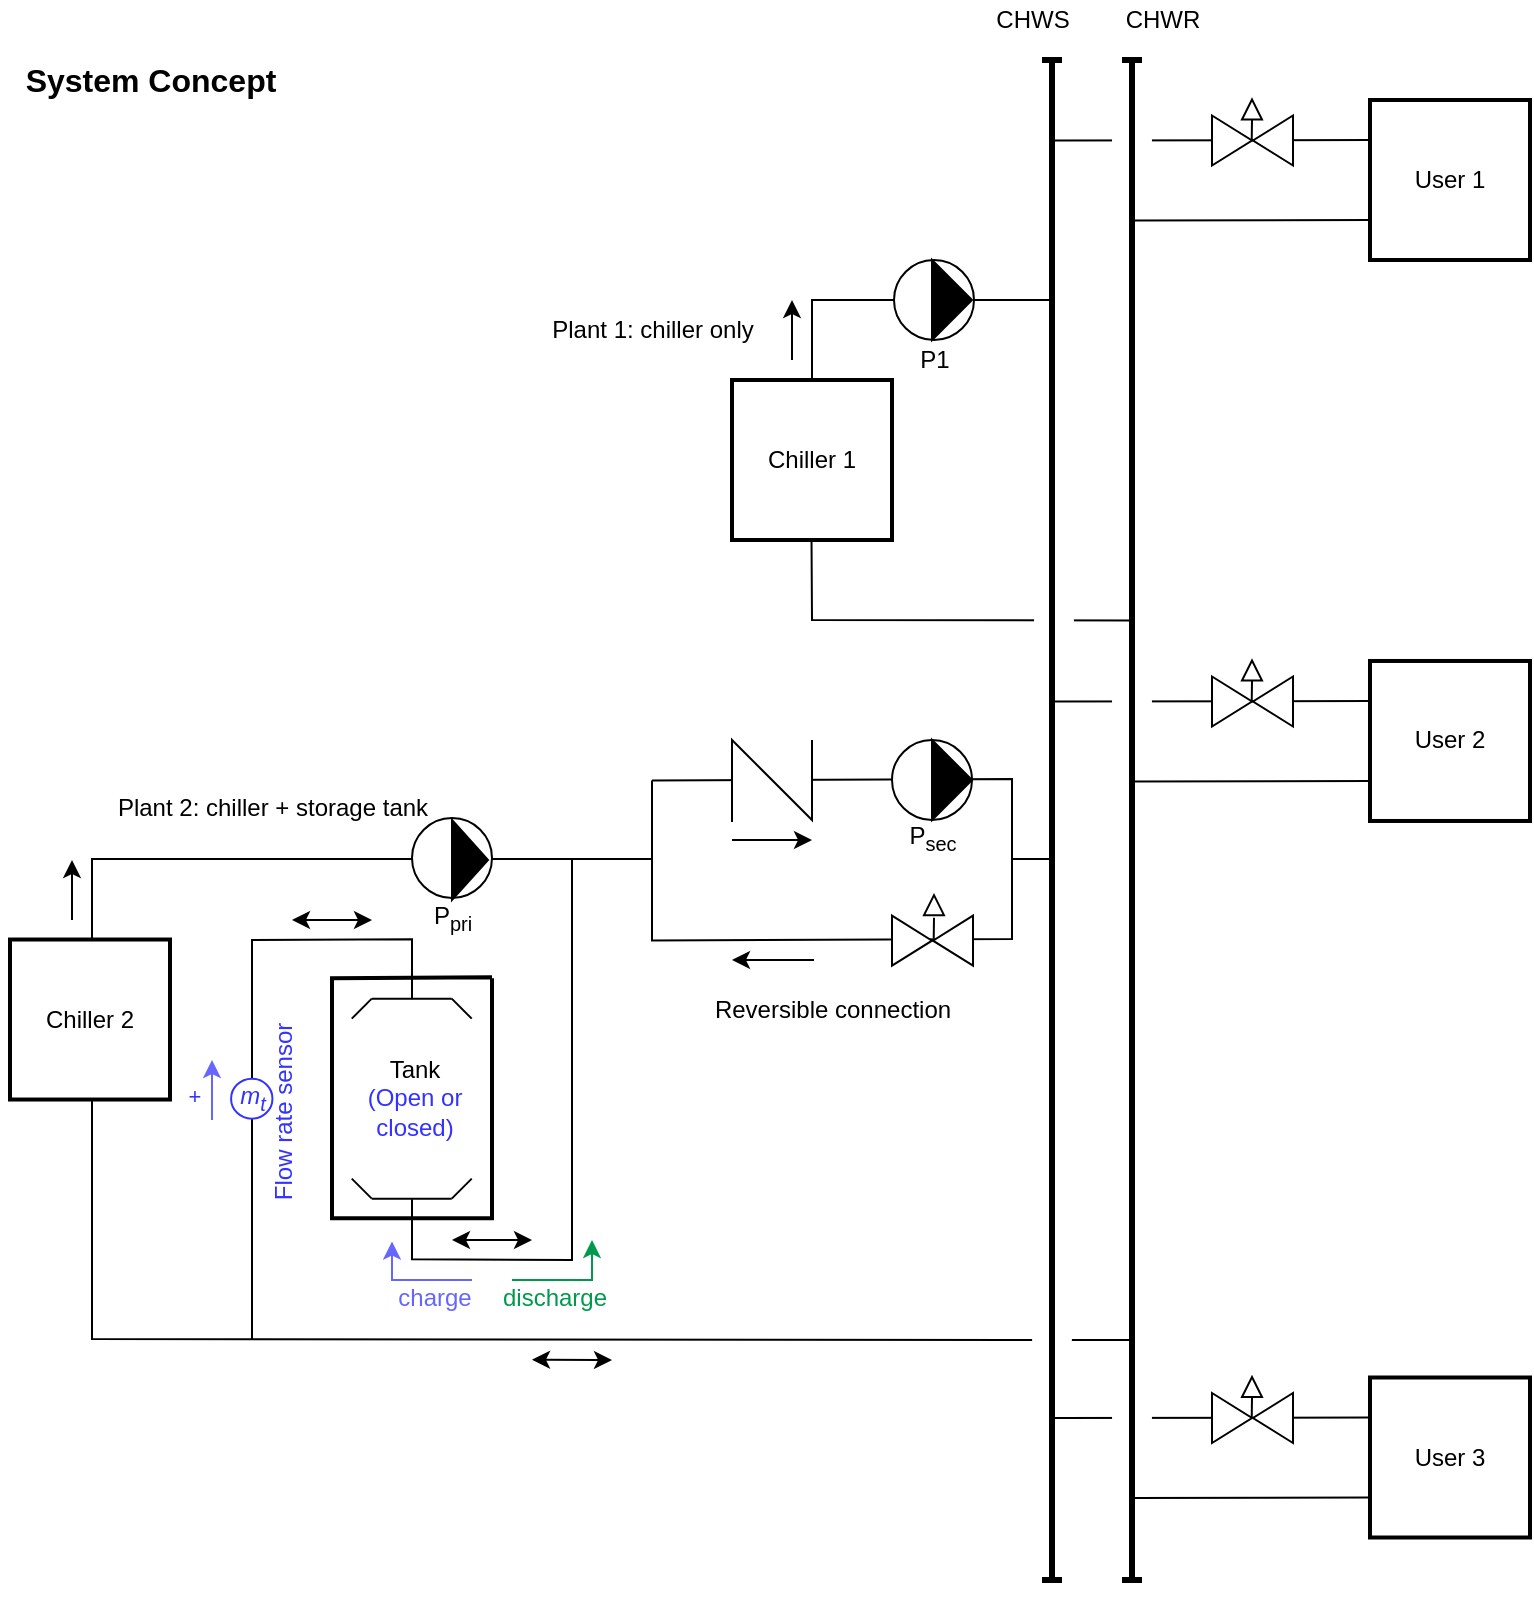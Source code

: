 <mxfile version="20.7.4" type="device"><diagram id="srBAZhQ2KLluDyzof_pd" name="Page-1"><mxGraphModel dx="1050" dy="734" grid="1" gridSize="10" guides="1" tooltips="1" connect="0" arrows="0" fold="1" page="1" pageScale="1" pageWidth="850" pageHeight="1100" math="0" shadow="0"><root><mxCell id="0"/><mxCell id="1" parent="0"/><mxCell id="BSa8HZMP2vhrRjgxSio9-112" value="" style="endArrow=none;html=1;rounded=0;fontColor=#3333FF;strokeColor=#000000;exitX=0.497;exitY=0.998;exitDx=0;exitDy=0;exitPerimeter=0;" parent="1" source="BSa8HZMP2vhrRjgxSio9-109" edge="1"><mxGeometry width="50" height="50" relative="1" as="geometry"><mxPoint x="80" y="240.49" as="sourcePoint"/><mxPoint x="601" y="360.24" as="targetPoint"/><Array as="points"><mxPoint x="440" y="360"/></Array></mxGeometry></mxCell><mxCell id="o-ke0-PQv606wK6F_omq-90" value="&lt;b&gt;&lt;font style=&quot;font-size: 16px&quot;&gt;System Concept&lt;/font&gt;&lt;/b&gt;" style="text;html=1;align=center;verticalAlign=middle;resizable=0;points=[];autosize=1;strokeColor=none;fillColor=none;strokeWidth=1;" parent="1" vertex="1"><mxGeometry x="34" y="75" width="150" height="30" as="geometry"/></mxCell><mxCell id="BSa8HZMP2vhrRjgxSio9-1" value="" style="endArrow=none;html=1;rounded=0;fontSize=16;strokeWidth=1;" parent="1" edge="1"><mxGeometry width="50" height="50" relative="1" as="geometry"><mxPoint x="219.87" y="549.33" as="sourcePoint"/><mxPoint x="259.87" y="549.33" as="targetPoint"/></mxGeometry></mxCell><mxCell id="BSa8HZMP2vhrRjgxSio9-2" value="" style="endArrow=none;html=1;rounded=0;fontSize=16;strokeWidth=1;" parent="1" edge="1"><mxGeometry width="50" height="50" relative="1" as="geometry"><mxPoint x="209.87" y="559.33" as="sourcePoint"/><mxPoint x="219.87" y="549.33" as="targetPoint"/></mxGeometry></mxCell><mxCell id="BSa8HZMP2vhrRjgxSio9-3" value="" style="endArrow=none;html=1;rounded=0;fontSize=16;strokeWidth=1;" parent="1" edge="1"><mxGeometry width="50" height="50" relative="1" as="geometry"><mxPoint x="259.87" y="549.33" as="sourcePoint"/><mxPoint x="259.87" y="549.33" as="targetPoint"/></mxGeometry></mxCell><mxCell id="BSa8HZMP2vhrRjgxSio9-4" value="" style="endArrow=none;html=1;rounded=0;fontSize=16;strokeWidth=1;" parent="1" edge="1"><mxGeometry width="50" height="50" relative="1" as="geometry"><mxPoint x="219.87" y="649.33" as="sourcePoint"/><mxPoint x="259.87" y="649.33" as="targetPoint"/></mxGeometry></mxCell><mxCell id="BSa8HZMP2vhrRjgxSio9-5" value="" style="endArrow=none;html=1;rounded=0;fontSize=16;strokeWidth=1;" parent="1" edge="1"><mxGeometry width="50" height="50" relative="1" as="geometry"><mxPoint x="259.87" y="649.33" as="sourcePoint"/><mxPoint x="269.87" y="639.33" as="targetPoint"/></mxGeometry></mxCell><mxCell id="BSa8HZMP2vhrRjgxSio9-6" value="" style="endArrow=none;html=1;rounded=0;fontSize=16;strokeWidth=1;" parent="1" edge="1"><mxGeometry width="50" height="50" relative="1" as="geometry"><mxPoint x="219.87" y="649.33" as="sourcePoint"/><mxPoint x="209.87" y="639.33" as="targetPoint"/></mxGeometry></mxCell><mxCell id="BSa8HZMP2vhrRjgxSio9-11" value="" style="endArrow=none;html=1;rounded=0;" parent="1" edge="1"><mxGeometry width="50" height="50" relative="1" as="geometry"><mxPoint x="320" y="480" as="sourcePoint"/><mxPoint x="240" y="649.66" as="targetPoint"/><Array as="points"><mxPoint x="320" y="680"/><mxPoint x="240" y="679.66"/></Array></mxGeometry></mxCell><mxCell id="BSa8HZMP2vhrRjgxSio9-12" value="" style="endArrow=none;html=1;rounded=0;" parent="1" edge="1"><mxGeometry width="50" height="50" relative="1" as="geometry"><mxPoint x="240" y="549.66" as="sourcePoint"/><mxPoint x="160" y="720" as="targetPoint"/><Array as="points"><mxPoint x="240" y="519.66"/><mxPoint x="160" y="520"/></Array></mxGeometry></mxCell><mxCell id="BSa8HZMP2vhrRjgxSio9-13" value="discharge" style="text;html=1;align=center;verticalAlign=middle;resizable=0;points=[];autosize=1;strokeColor=none;fillColor=none;fontSize=12;fontColor=#00994D;rotation=0;" parent="1" vertex="1"><mxGeometry x="276" y="689.34" width="70" height="20" as="geometry"/></mxCell><mxCell id="BSa8HZMP2vhrRjgxSio9-14" value="" style="endArrow=none;html=1;rounded=0;fontSize=16;strokeWidth=1;" parent="1" edge="1"><mxGeometry width="50" height="50" relative="1" as="geometry"><mxPoint x="269.87" y="559.33" as="sourcePoint"/><mxPoint x="259.87" y="549.33" as="targetPoint"/></mxGeometry></mxCell><mxCell id="BSa8HZMP2vhrRjgxSio9-15" value="Chiller 2" style="rounded=0;whiteSpace=wrap;html=1;strokeWidth=2;" parent="1" vertex="1"><mxGeometry x="39" y="519.76" width="80" height="80" as="geometry"/></mxCell><mxCell id="BSa8HZMP2vhrRjgxSio9-16" value="" style="endArrow=classic;html=1;rounded=0;strokeWidth=1;" parent="1" edge="1"><mxGeometry width="50" height="50" relative="1" as="geometry"><mxPoint x="70" y="510" as="sourcePoint"/><mxPoint x="70" y="480" as="targetPoint"/><Array as="points"/></mxGeometry></mxCell><mxCell id="BSa8HZMP2vhrRjgxSio9-17" value="" style="endArrow=none;html=1;rounded=0;" parent="1" edge="1"><mxGeometry width="50" height="50" relative="1" as="geometry"><mxPoint x="360" y="479.51" as="sourcePoint"/><mxPoint x="80" y="519.51" as="targetPoint"/><Array as="points"><mxPoint x="80" y="479.51"/></Array></mxGeometry></mxCell><mxCell id="BSa8HZMP2vhrRjgxSio9-18" value="" style="endArrow=none;html=1;rounded=0;fontColor=#3333FF;strokeColor=#000000;" parent="1" edge="1"><mxGeometry width="50" height="50" relative="1" as="geometry"><mxPoint x="80" y="599.51" as="sourcePoint"/><mxPoint x="600" y="720" as="targetPoint"/><Array as="points"><mxPoint x="80" y="719.51"/></Array></mxGeometry></mxCell><mxCell id="BSa8HZMP2vhrRjgxSio9-24" value="" style="endArrow=none;html=1;rounded=0;strokeWidth=2;" parent="1" edge="1"><mxGeometry width="50" height="50" relative="1" as="geometry"><mxPoint x="280" y="539.09" as="sourcePoint"/><mxPoint x="280" y="538.66" as="targetPoint"/><Array as="points"><mxPoint x="280" y="659.09"/><mxPoint x="200" y="659.09"/><mxPoint x="200" y="539.09"/></Array></mxGeometry></mxCell><mxCell id="BSa8HZMP2vhrRjgxSio9-25" value="Tank&lt;br&gt;&lt;font color=&quot;#3333ff&quot;&gt;(Open or&lt;br&gt;closed)&lt;/font&gt;" style="text;html=1;align=center;verticalAlign=middle;resizable=0;points=[];autosize=1;strokeColor=none;fillColor=none;" parent="1" vertex="1"><mxGeometry x="206.37" y="569.33" width="70" height="60" as="geometry"/></mxCell><mxCell id="BSa8HZMP2vhrRjgxSio9-26" value="" style="endArrow=classic;html=1;rounded=0;strokeWidth=1;startArrow=classic;startFill=1;" parent="1" edge="1"><mxGeometry width="50" height="50" relative="1" as="geometry"><mxPoint x="300" y="729.84" as="sourcePoint"/><mxPoint x="340" y="730" as="targetPoint"/><Array as="points"/></mxGeometry></mxCell><mxCell id="BSa8HZMP2vhrRjgxSio9-28" value="" style="endArrow=classic;html=1;rounded=0;strokeWidth=1;startArrow=classic;startFill=1;" parent="1" edge="1"><mxGeometry width="50" height="50" relative="1" as="geometry"><mxPoint x="180" y="510" as="sourcePoint"/><mxPoint x="220" y="510" as="targetPoint"/><Array as="points"/></mxGeometry></mxCell><mxCell id="BSa8HZMP2vhrRjgxSio9-29" value="" style="endArrow=classic;html=1;rounded=0;strokeWidth=1;startArrow=classic;startFill=1;" parent="1" edge="1"><mxGeometry width="50" height="50" relative="1" as="geometry"><mxPoint x="260" y="670" as="sourcePoint"/><mxPoint x="300" y="670" as="targetPoint"/><Array as="points"/></mxGeometry></mxCell><mxCell id="BSa8HZMP2vhrRjgxSio9-30" value="" style="endArrow=classic;html=1;rounded=0;fontSize=12;fontColor=#6666FF;strokeColor=#6666FF;strokeWidth=1;" parent="1" edge="1"><mxGeometry width="50" height="50" relative="1" as="geometry"><mxPoint x="270" y="690" as="sourcePoint"/><mxPoint x="230" y="670.76" as="targetPoint"/><Array as="points"><mxPoint x="230" y="690"/></Array></mxGeometry></mxCell><mxCell id="BSa8HZMP2vhrRjgxSio9-31" value="charge" style="text;html=1;align=center;verticalAlign=middle;resizable=0;points=[];autosize=1;strokeColor=none;fillColor=none;fontSize=12;fontColor=#6666FF;rotation=0;" parent="1" vertex="1"><mxGeometry x="226" y="689.34" width="50" height="20" as="geometry"/></mxCell><mxCell id="BSa8HZMP2vhrRjgxSio9-33" value="" style="endArrow=classic;html=1;rounded=0;fontSize=12;fontColor=#6666FF;strokeColor=#00994D;strokeWidth=1;" parent="1" edge="1"><mxGeometry width="50" height="50" relative="1" as="geometry"><mxPoint x="290" y="690" as="sourcePoint"/><mxPoint x="330" y="670" as="targetPoint"/><Array as="points"><mxPoint x="330" y="690"/></Array></mxGeometry></mxCell><mxCell id="BSa8HZMP2vhrRjgxSio9-34" value="" style="endArrow=classic;html=1;rounded=0;fontSize=12;fontColor=#6666FF;strokeColor=#6666FF;strokeWidth=1;" parent="1" edge="1"><mxGeometry width="50" height="50" relative="1" as="geometry"><mxPoint x="140" y="610" as="sourcePoint"/><mxPoint x="140" y="580" as="targetPoint"/><Array as="points"><mxPoint x="140" y="610"/></Array></mxGeometry></mxCell><mxCell id="BSa8HZMP2vhrRjgxSio9-35" value="+" style="edgeLabel;html=1;align=center;verticalAlign=middle;resizable=0;points=[];fontColor=#3333FF;" parent="BSa8HZMP2vhrRjgxSio9-34" vertex="1" connectable="0"><mxGeometry x="-0.441" y="-1" relative="1" as="geometry"><mxPoint x="-10" y="-4" as="offset"/></mxGeometry></mxCell><mxCell id="BSa8HZMP2vhrRjgxSio9-38" value="&lt;i&gt;m&lt;sub&gt;t&lt;/sub&gt;&lt;/i&gt;" style="ellipse;whiteSpace=wrap;html=1;fontColor=#3333FF;strokeColor=#3333FF;fillColor=default;" parent="1" vertex="1"><mxGeometry x="149.54" y="589.33" width="20.69" height="20" as="geometry"/></mxCell><mxCell id="BSa8HZMP2vhrRjgxSio9-39" value="Flow rate sensor" style="text;html=1;align=center;verticalAlign=middle;resizable=0;points=[];autosize=1;strokeColor=none;fillColor=none;fontColor=#3333FF;rotation=-90;" parent="1" vertex="1"><mxGeometry x="126.0" y="596.24" width="100" height="20" as="geometry"/></mxCell><mxCell id="BSa8HZMP2vhrRjgxSio9-87" value="" style="endArrow=none;html=1;rounded=0;" parent="1" edge="1"><mxGeometry width="50" height="50" relative="1" as="geometry"><mxPoint x="560" y="479.51" as="sourcePoint"/><mxPoint x="540" y="479.51" as="targetPoint"/></mxGeometry></mxCell><mxCell id="BSa8HZMP2vhrRjgxSio9-109" value="Chiller 1" style="rounded=0;whiteSpace=wrap;html=1;strokeWidth=2;" parent="1" vertex="1"><mxGeometry x="400" y="240" width="80" height="80" as="geometry"/></mxCell><mxCell id="BSa8HZMP2vhrRjgxSio9-110" value="" style="endArrow=classic;html=1;rounded=0;strokeWidth=1;" parent="1" edge="1"><mxGeometry width="50" height="50" relative="1" as="geometry"><mxPoint x="430" y="230.0" as="sourcePoint"/><mxPoint x="430" y="200" as="targetPoint"/><Array as="points"/></mxGeometry></mxCell><mxCell id="BSa8HZMP2vhrRjgxSio9-111" value="" style="endArrow=none;html=1;rounded=0;" parent="1" edge="1"><mxGeometry width="50" height="50" relative="1" as="geometry"><mxPoint x="560" y="200" as="sourcePoint"/><mxPoint x="440" y="240" as="targetPoint"/><Array as="points"><mxPoint x="440" y="200"/></Array></mxGeometry></mxCell><mxCell id="BSa8HZMP2vhrRjgxSio9-136" value="" style="ellipse;whiteSpace=wrap;html=1;fontSize=16;strokeWidth=1;" parent="1" vertex="1"><mxGeometry x="481" y="180" width="40" height="40" as="geometry"/></mxCell><mxCell id="BSa8HZMP2vhrRjgxSio9-137" value="" style="triangle;whiteSpace=wrap;html=1;fontSize=16;strokeWidth=1;rotation=0;fillColor=#000000;" parent="1" vertex="1"><mxGeometry x="500" y="180" width="20" height="40" as="geometry"/></mxCell><mxCell id="BSa8HZMP2vhrRjgxSio9-142" value="" style="ellipse;whiteSpace=wrap;html=1;aspect=fixed;strokeColor=none;" parent="1" vertex="1"><mxGeometry x="551" y="350.49" width="20" height="20" as="geometry"/></mxCell><mxCell id="BSa8HZMP2vhrRjgxSio9-144" value="" style="ellipse;whiteSpace=wrap;html=1;aspect=fixed;strokeColor=none;" parent="1" vertex="1"><mxGeometry x="550" y="709.34" width="20" height="20" as="geometry"/></mxCell><mxCell id="BSa8HZMP2vhrRjgxSio9-97" value="" style="endArrow=baseDash;html=1;rounded=0;strokeWidth=3;startArrow=baseDash;startFill=0;endFill=0;" parent="1" edge="1"><mxGeometry width="50" height="50" relative="1" as="geometry"><mxPoint x="560" y="840" as="sourcePoint"/><mxPoint x="560" y="80" as="targetPoint"/></mxGeometry></mxCell><mxCell id="BSa8HZMP2vhrRjgxSio9-147" value="" style="endArrow=none;html=1;rounded=0;" parent="1" edge="1"><mxGeometry width="50" height="50" relative="1" as="geometry"><mxPoint x="720" y="120" as="sourcePoint"/><mxPoint x="560" y="120.25" as="targetPoint"/></mxGeometry></mxCell><mxCell id="BSa8HZMP2vhrRjgxSio9-148" value="" style="endArrow=none;html=1;rounded=0;" parent="1" edge="1"><mxGeometry width="50" height="50" relative="1" as="geometry"><mxPoint x="720" y="160" as="sourcePoint"/><mxPoint x="600" y="160.25" as="targetPoint"/></mxGeometry></mxCell><mxCell id="BSa8HZMP2vhrRjgxSio9-149" value="" style="ellipse;whiteSpace=wrap;html=1;aspect=fixed;strokeColor=none;" parent="1" vertex="1"><mxGeometry x="590" y="110.25" width="20" height="20" as="geometry"/></mxCell><mxCell id="BSa8HZMP2vhrRjgxSio9-157" value="User 1" style="rounded=0;whiteSpace=wrap;html=1;strokeWidth=2;" parent="1" vertex="1"><mxGeometry x="719" y="100" width="80" height="80" as="geometry"/></mxCell><mxCell id="BSa8HZMP2vhrRjgxSio9-166" value="CHWS" style="text;html=1;align=center;verticalAlign=middle;resizable=0;points=[];autosize=1;strokeColor=none;fillColor=none;" parent="1" vertex="1"><mxGeometry x="525" y="50" width="50" height="20" as="geometry"/></mxCell><mxCell id="BSa8HZMP2vhrRjgxSio9-167" value="CHWR" style="text;html=1;align=center;verticalAlign=middle;resizable=0;points=[];autosize=1;strokeColor=none;fillColor=none;" parent="1" vertex="1"><mxGeometry x="590" y="50" width="50" height="20" as="geometry"/></mxCell><mxCell id="BSa8HZMP2vhrRjgxSio9-175" value="" style="triangle;whiteSpace=wrap;html=1;fontSize=16;strokeWidth=1;rotation=0;" parent="1" vertex="1"><mxGeometry x="640" y="107.75" width="20" height="25" as="geometry"/></mxCell><mxCell id="BSa8HZMP2vhrRjgxSio9-176" value="" style="triangle;whiteSpace=wrap;html=1;fontSize=16;strokeWidth=1;rotation=-180;" parent="1" vertex="1"><mxGeometry x="660.5" y="107.75" width="20" height="25" as="geometry"/></mxCell><mxCell id="BSa8HZMP2vhrRjgxSio9-177" value="" style="endArrow=none;html=1;rounded=0;entryX=0.993;entryY=0.507;entryDx=0;entryDy=0;entryPerimeter=0;" parent="1" target="BSa8HZMP2vhrRjgxSio9-175" edge="1"><mxGeometry width="50" height="50" relative="1" as="geometry"><mxPoint x="660" y="110" as="sourcePoint"/><mxPoint x="430" y="230" as="targetPoint"/></mxGeometry></mxCell><mxCell id="BSa8HZMP2vhrRjgxSio9-178" value="" style="triangle;whiteSpace=wrap;html=1;fontSize=16;strokeWidth=1;rotation=-90;" parent="1" vertex="1"><mxGeometry x="655" y="99.75" width="10" height="10" as="geometry"/></mxCell><mxCell id="BSa8HZMP2vhrRjgxSio9-179" value="" style="endArrow=none;html=1;rounded=0;" parent="1" edge="1"><mxGeometry width="50" height="50" relative="1" as="geometry"><mxPoint x="720" y="400.49" as="sourcePoint"/><mxPoint x="560" y="400.74" as="targetPoint"/></mxGeometry></mxCell><mxCell id="BSa8HZMP2vhrRjgxSio9-180" value="" style="endArrow=none;html=1;rounded=0;" parent="1" edge="1"><mxGeometry width="50" height="50" relative="1" as="geometry"><mxPoint x="720" y="440.49" as="sourcePoint"/><mxPoint x="600" y="440.74" as="targetPoint"/></mxGeometry></mxCell><mxCell id="BSa8HZMP2vhrRjgxSio9-181" value="" style="ellipse;whiteSpace=wrap;html=1;aspect=fixed;strokeColor=none;" parent="1" vertex="1"><mxGeometry x="590" y="390.74" width="20" height="20" as="geometry"/></mxCell><mxCell id="BSa8HZMP2vhrRjgxSio9-182" value="User 2" style="rounded=0;whiteSpace=wrap;html=1;strokeWidth=2;" parent="1" vertex="1"><mxGeometry x="719" y="380.49" width="80" height="80" as="geometry"/></mxCell><mxCell id="BSa8HZMP2vhrRjgxSio9-183" value="" style="triangle;whiteSpace=wrap;html=1;fontSize=16;strokeWidth=1;rotation=0;" parent="1" vertex="1"><mxGeometry x="640" y="388.24" width="20" height="25" as="geometry"/></mxCell><mxCell id="BSa8HZMP2vhrRjgxSio9-184" value="" style="triangle;whiteSpace=wrap;html=1;fontSize=16;strokeWidth=1;rotation=-180;" parent="1" vertex="1"><mxGeometry x="660.5" y="388.24" width="20" height="25" as="geometry"/></mxCell><mxCell id="BSa8HZMP2vhrRjgxSio9-185" value="" style="endArrow=none;html=1;rounded=0;entryX=0.993;entryY=0.507;entryDx=0;entryDy=0;entryPerimeter=0;" parent="1" target="BSa8HZMP2vhrRjgxSio9-183" edge="1"><mxGeometry width="50" height="50" relative="1" as="geometry"><mxPoint x="660" y="390.49" as="sourcePoint"/><mxPoint x="430" y="510.49" as="targetPoint"/></mxGeometry></mxCell><mxCell id="BSa8HZMP2vhrRjgxSio9-186" value="" style="triangle;whiteSpace=wrap;html=1;fontSize=16;strokeWidth=1;rotation=-90;" parent="1" vertex="1"><mxGeometry x="655" y="380.24" width="10" height="10" as="geometry"/></mxCell><mxCell id="BSa8HZMP2vhrRjgxSio9-187" value="" style="endArrow=none;html=1;rounded=0;" parent="1" edge="1"><mxGeometry width="50" height="50" relative="1" as="geometry"><mxPoint x="720" y="758.75" as="sourcePoint"/><mxPoint x="560" y="759" as="targetPoint"/></mxGeometry></mxCell><mxCell id="BSa8HZMP2vhrRjgxSio9-188" value="" style="endArrow=none;html=1;rounded=0;" parent="1" edge="1"><mxGeometry width="50" height="50" relative="1" as="geometry"><mxPoint x="720" y="798.75" as="sourcePoint"/><mxPoint x="600" y="799" as="targetPoint"/></mxGeometry></mxCell><mxCell id="BSa8HZMP2vhrRjgxSio9-189" value="" style="ellipse;whiteSpace=wrap;html=1;aspect=fixed;strokeColor=none;" parent="1" vertex="1"><mxGeometry x="590" y="749" width="20" height="20" as="geometry"/></mxCell><mxCell id="BSa8HZMP2vhrRjgxSio9-190" value="User 3" style="rounded=0;whiteSpace=wrap;html=1;strokeWidth=2;" parent="1" vertex="1"><mxGeometry x="719" y="738.75" width="80" height="80" as="geometry"/></mxCell><mxCell id="BSa8HZMP2vhrRjgxSio9-191" value="" style="triangle;whiteSpace=wrap;html=1;fontSize=16;strokeWidth=1;rotation=0;" parent="1" vertex="1"><mxGeometry x="640" y="746.5" width="20" height="25" as="geometry"/></mxCell><mxCell id="BSa8HZMP2vhrRjgxSio9-192" value="" style="triangle;whiteSpace=wrap;html=1;fontSize=16;strokeWidth=1;rotation=-180;" parent="1" vertex="1"><mxGeometry x="660.5" y="746.5" width="20" height="25" as="geometry"/></mxCell><mxCell id="BSa8HZMP2vhrRjgxSio9-193" value="" style="endArrow=none;html=1;rounded=0;entryX=0.993;entryY=0.507;entryDx=0;entryDy=0;entryPerimeter=0;" parent="1" target="BSa8HZMP2vhrRjgxSio9-191" edge="1"><mxGeometry width="50" height="50" relative="1" as="geometry"><mxPoint x="660" y="748.75" as="sourcePoint"/><mxPoint x="430" y="868.75" as="targetPoint"/></mxGeometry></mxCell><mxCell id="BSa8HZMP2vhrRjgxSio9-194" value="" style="triangle;whiteSpace=wrap;html=1;fontSize=16;strokeWidth=1;rotation=-90;" parent="1" vertex="1"><mxGeometry x="655" y="738.5" width="10" height="10" as="geometry"/></mxCell><mxCell id="BSa8HZMP2vhrRjgxSio9-141" value="" style="endArrow=baseDash;html=1;rounded=0;strokeWidth=3;startArrow=baseDash;startFill=0;endFill=0;" parent="1" edge="1"><mxGeometry width="50" height="50" relative="1" as="geometry"><mxPoint x="600" y="840" as="sourcePoint"/><mxPoint x="600" y="80" as="targetPoint"/></mxGeometry></mxCell><mxCell id="BSa8HZMP2vhrRjgxSio9-195" value="P1" style="text;html=1;align=center;verticalAlign=middle;resizable=0;points=[];autosize=1;strokeColor=none;fillColor=none;" parent="1" vertex="1"><mxGeometry x="486" y="220" width="30" height="20" as="geometry"/></mxCell><mxCell id="VQMmPUKcLrhdwBeJST3M-19" value="Plant 1: chiller only" style="text;html=1;align=center;verticalAlign=middle;resizable=0;points=[];autosize=1;strokeColor=none;fillColor=none;" parent="1" vertex="1"><mxGeometry x="300" y="200" width="120" height="30" as="geometry"/></mxCell><mxCell id="VQMmPUKcLrhdwBeJST3M-20" value="Plant 2: chiller + storage tank" style="text;html=1;align=center;verticalAlign=middle;resizable=0;points=[];autosize=1;strokeColor=none;fillColor=none;" parent="1" vertex="1"><mxGeometry x="80" y="439.34" width="180" height="30" as="geometry"/></mxCell><mxCell id="PpUn_IeYi0ZsHLUyvodF-1" value="" style="endArrow=none;html=1;rounded=0;" parent="1" edge="1"><mxGeometry width="50" height="50" relative="1" as="geometry"><mxPoint x="360" y="440.25" as="sourcePoint"/><mxPoint x="360" y="440.25" as="targetPoint"/><Array as="points"><mxPoint x="540" y="439.51"/><mxPoint x="540" y="519.51"/><mxPoint x="360" y="520.25"/></Array></mxGeometry></mxCell><mxCell id="PpUn_IeYi0ZsHLUyvodF-2" value="" style="triangle;whiteSpace=wrap;html=1;fontSize=16;strokeWidth=1;rotation=0;" parent="1" vertex="1"><mxGeometry x="480" y="507.82" width="20" height="25" as="geometry"/></mxCell><mxCell id="PpUn_IeYi0ZsHLUyvodF-3" value="" style="triangle;whiteSpace=wrap;html=1;fontSize=16;strokeWidth=1;rotation=-180;" parent="1" vertex="1"><mxGeometry x="500.5" y="507.82" width="20" height="25" as="geometry"/></mxCell><mxCell id="PpUn_IeYi0ZsHLUyvodF-4" value="" style="ellipse;whiteSpace=wrap;html=1;fontSize=16;strokeWidth=1;" parent="1" vertex="1"><mxGeometry x="480" y="420.0" width="40" height="40" as="geometry"/></mxCell><mxCell id="PpUn_IeYi0ZsHLUyvodF-5" value="" style="triangle;whiteSpace=wrap;html=1;fontSize=16;strokeWidth=1;rotation=0;fillColor=#000000;" parent="1" vertex="1"><mxGeometry x="500" y="420" width="20" height="40" as="geometry"/></mxCell><mxCell id="PpUn_IeYi0ZsHLUyvodF-6" value="" style="endArrow=classic;html=1;rounded=0;strokeWidth=1;" parent="1" edge="1"><mxGeometry width="50" height="50" relative="1" as="geometry"><mxPoint x="441" y="530" as="sourcePoint"/><mxPoint x="400" y="530" as="targetPoint"/><Array as="points"/></mxGeometry></mxCell><mxCell id="PpUn_IeYi0ZsHLUyvodF-7" value="" style="endArrow=none;html=1;rounded=0;entryX=0.993;entryY=0.507;entryDx=0;entryDy=0;entryPerimeter=0;" parent="1" edge="1"><mxGeometry width="50" height="50" relative="1" as="geometry"><mxPoint x="501" y="508.83" as="sourcePoint"/><mxPoint x="500.86" y="519.255" as="targetPoint"/></mxGeometry></mxCell><mxCell id="PpUn_IeYi0ZsHLUyvodF-8" value="" style="endArrow=classic;html=1;rounded=0;strokeWidth=1;" parent="1" edge="1"><mxGeometry width="50" height="50" relative="1" as="geometry"><mxPoint x="400" y="470" as="sourcePoint"/><mxPoint x="440" y="470" as="targetPoint"/><Array as="points"/></mxGeometry></mxCell><mxCell id="PpUn_IeYi0ZsHLUyvodF-9" value="Reversible connection" style="text;html=1;align=center;verticalAlign=middle;resizable=0;points=[];autosize=1;strokeColor=none;fillColor=none;" parent="1" vertex="1"><mxGeometry x="380" y="539.51" width="140" height="30" as="geometry"/></mxCell><mxCell id="PpUn_IeYi0ZsHLUyvodF-12" value="" style="rounded=0;whiteSpace=wrap;html=1;strokeColor=none;" parent="1" vertex="1"><mxGeometry x="400" y="420" width="40" height="40" as="geometry"/></mxCell><mxCell id="PpUn_IeYi0ZsHLUyvodF-13" value="" style="endArrow=none;html=1;rounded=0;" parent="1" edge="1"><mxGeometry width="50" height="50" relative="1" as="geometry"><mxPoint x="440" y="420" as="sourcePoint"/><mxPoint x="400" y="461" as="targetPoint"/><Array as="points"><mxPoint x="440" y="460"/><mxPoint x="400" y="420"/></Array></mxGeometry></mxCell><mxCell id="PpUn_IeYi0ZsHLUyvodF-14" value="P&lt;sub&gt;sec&lt;/sub&gt;" style="text;html=1;align=center;verticalAlign=middle;resizable=0;points=[];autosize=1;strokeColor=none;fillColor=none;" parent="1" vertex="1"><mxGeometry x="475" y="454" width="50" height="30" as="geometry"/></mxCell><mxCell id="PpUn_IeYi0ZsHLUyvodF-15" value="" style="triangle;whiteSpace=wrap;html=1;fontSize=16;strokeWidth=1;rotation=-90;" parent="1" vertex="1"><mxGeometry x="496" y="497.57" width="10" height="10" as="geometry"/></mxCell><mxCell id="PpUn_IeYi0ZsHLUyvodF-16" value="" style="ellipse;whiteSpace=wrap;html=1;fontSize=16;strokeWidth=1;" parent="1" vertex="1"><mxGeometry x="240" y="459.0" width="40" height="40" as="geometry"/></mxCell><mxCell id="PpUn_IeYi0ZsHLUyvodF-17" value="" style="triangle;whiteSpace=wrap;html=1;fontSize=16;strokeWidth=1;rotation=0;fillColor=#000000;" parent="1" vertex="1"><mxGeometry x="260" y="460" width="18" height="40" as="geometry"/></mxCell><mxCell id="PpUn_IeYi0ZsHLUyvodF-18" value="P&lt;sub&gt;pri&lt;/sub&gt;" style="text;html=1;align=center;verticalAlign=middle;resizable=0;points=[];autosize=1;strokeColor=none;fillColor=none;" parent="1" vertex="1"><mxGeometry x="240" y="494" width="40" height="30" as="geometry"/></mxCell></root></mxGraphModel></diagram></mxfile>